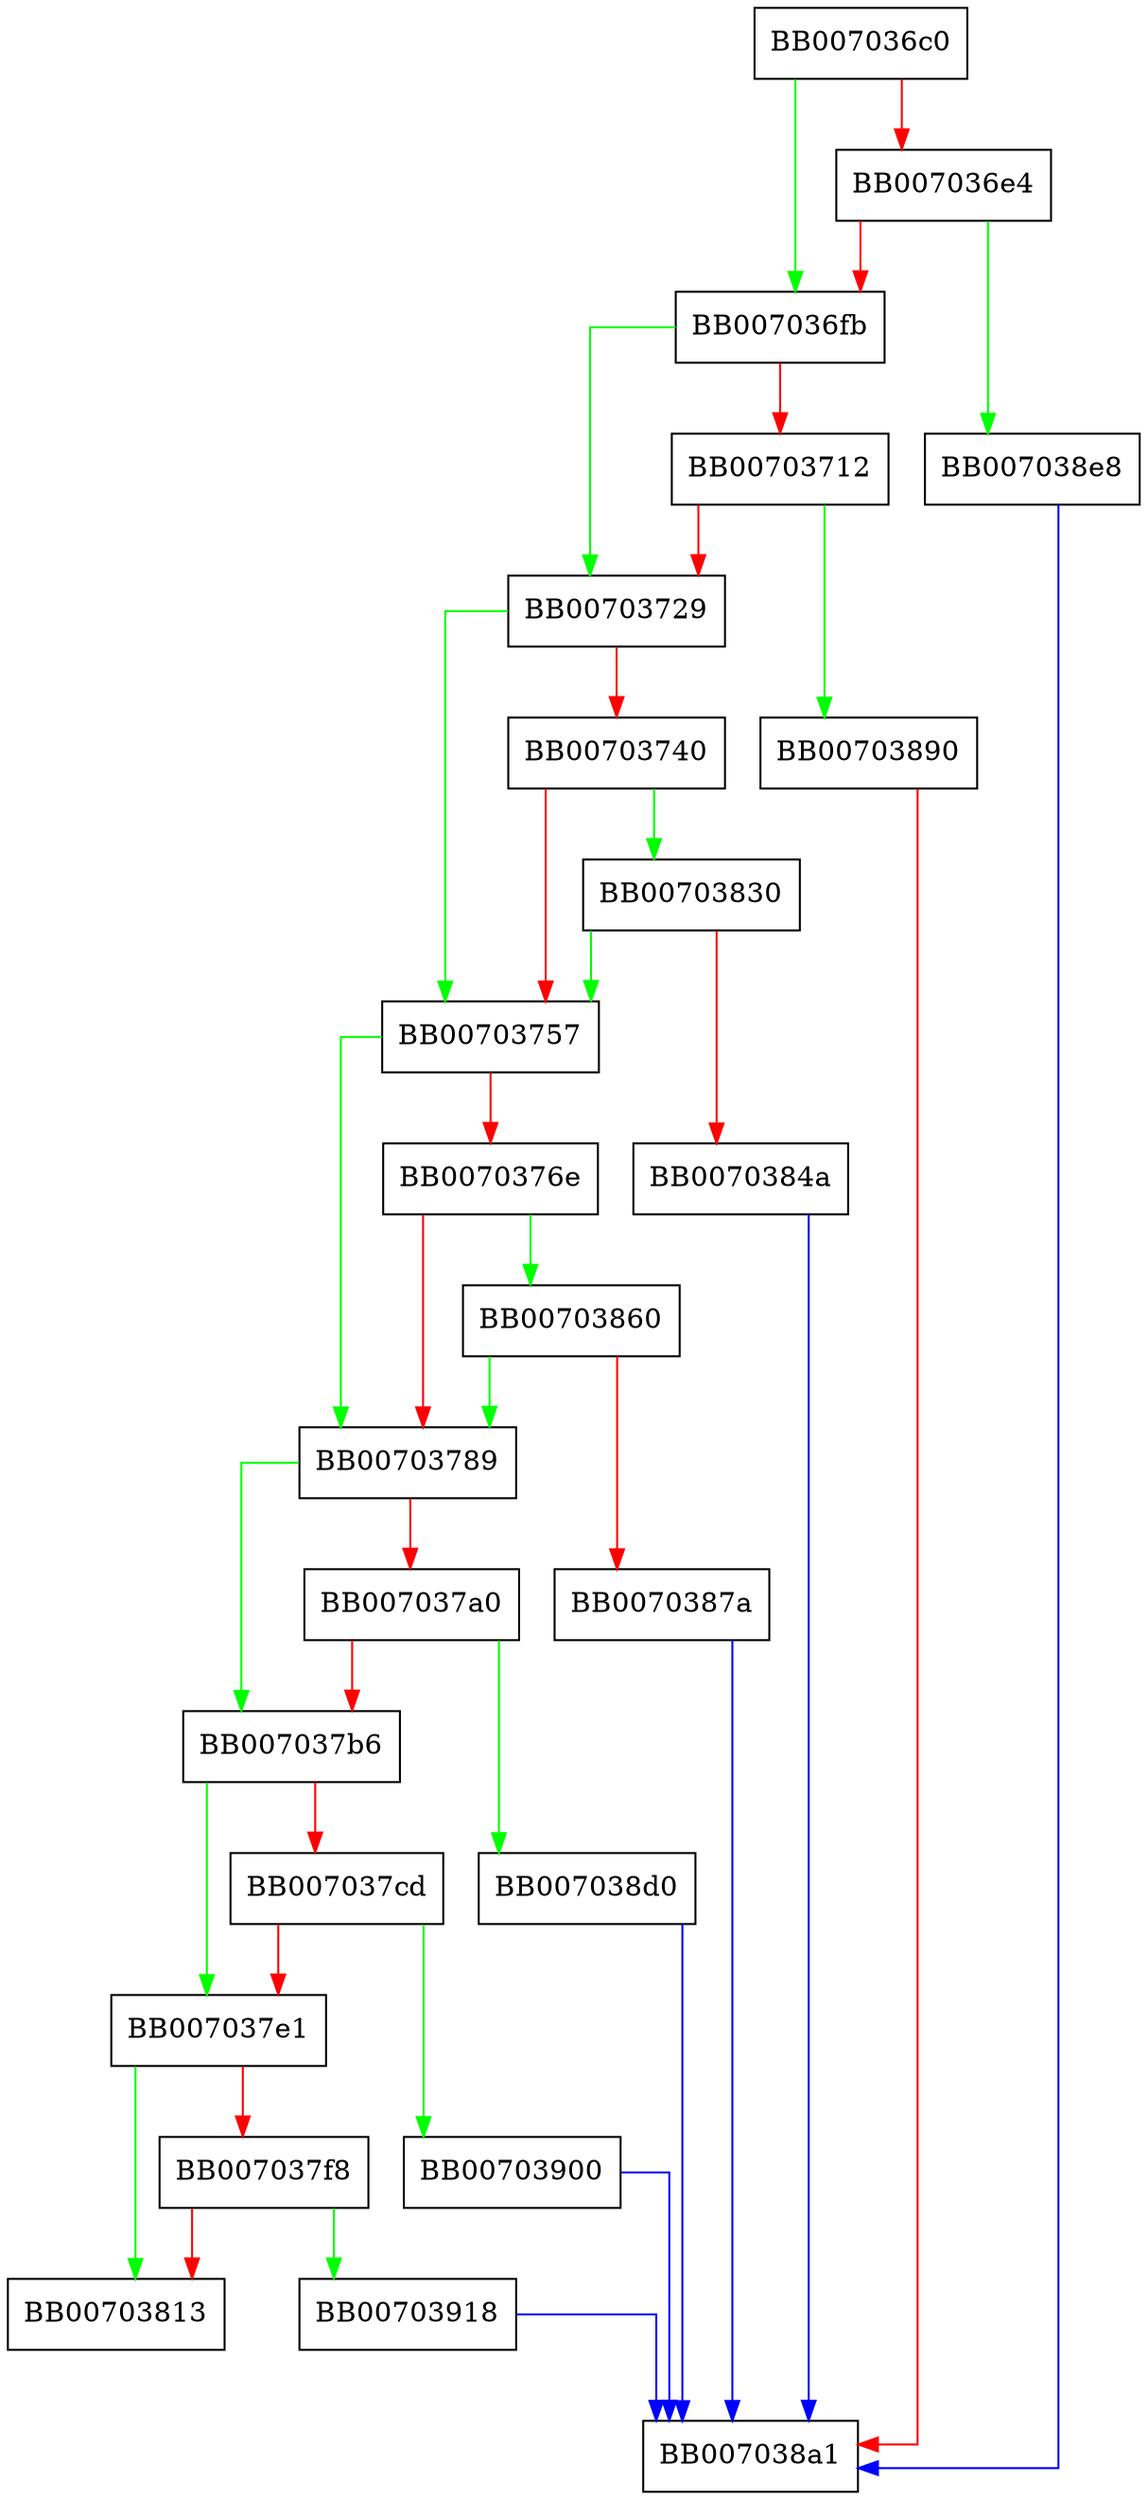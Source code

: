 digraph ossl_cipher_generic_get_ctx_params {
  node [shape="box"];
  graph [splines=ortho];
  BB007036c0 -> BB007036fb [color="green"];
  BB007036c0 -> BB007036e4 [color="red"];
  BB007036e4 -> BB007038e8 [color="green"];
  BB007036e4 -> BB007036fb [color="red"];
  BB007036fb -> BB00703729 [color="green"];
  BB007036fb -> BB00703712 [color="red"];
  BB00703712 -> BB00703890 [color="green"];
  BB00703712 -> BB00703729 [color="red"];
  BB00703729 -> BB00703757 [color="green"];
  BB00703729 -> BB00703740 [color="red"];
  BB00703740 -> BB00703830 [color="green"];
  BB00703740 -> BB00703757 [color="red"];
  BB00703757 -> BB00703789 [color="green"];
  BB00703757 -> BB0070376e [color="red"];
  BB0070376e -> BB00703860 [color="green"];
  BB0070376e -> BB00703789 [color="red"];
  BB00703789 -> BB007037b6 [color="green"];
  BB00703789 -> BB007037a0 [color="red"];
  BB007037a0 -> BB007038d0 [color="green"];
  BB007037a0 -> BB007037b6 [color="red"];
  BB007037b6 -> BB007037e1 [color="green"];
  BB007037b6 -> BB007037cd [color="red"];
  BB007037cd -> BB00703900 [color="green"];
  BB007037cd -> BB007037e1 [color="red"];
  BB007037e1 -> BB00703813 [color="green"];
  BB007037e1 -> BB007037f8 [color="red"];
  BB007037f8 -> BB00703918 [color="green"];
  BB007037f8 -> BB00703813 [color="red"];
  BB00703830 -> BB00703757 [color="green"];
  BB00703830 -> BB0070384a [color="red"];
  BB0070384a -> BB007038a1 [color="blue"];
  BB00703860 -> BB00703789 [color="green"];
  BB00703860 -> BB0070387a [color="red"];
  BB0070387a -> BB007038a1 [color="blue"];
  BB00703890 -> BB007038a1 [color="red"];
  BB007038d0 -> BB007038a1 [color="blue"];
  BB007038e8 -> BB007038a1 [color="blue"];
  BB00703900 -> BB007038a1 [color="blue"];
  BB00703918 -> BB007038a1 [color="blue"];
}